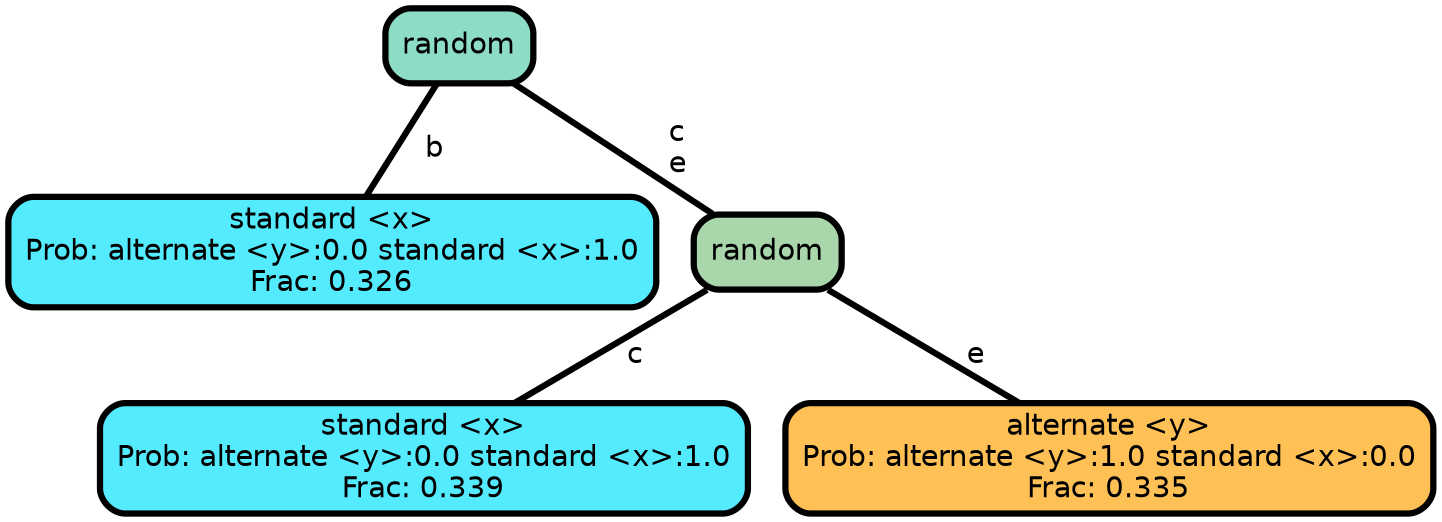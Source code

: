 graph Tree {
node [shape=box, style="filled, rounded",color="black",penwidth="3",fontcolor="black",                 fontname=helvetica] ;
graph [ranksep="0 equally", splines=straight,                 bgcolor=transparent, dpi=200] ;
edge [fontname=helvetica, color=black] ;
0 [label="standard <x>
Prob: alternate <y>:0.0 standard <x>:1.0
Frac: 0.326", fillcolor="#55ebff"] ;
1 [label="random", fillcolor="#8ddcc6"] ;
2 [label="standard <x>
Prob: alternate <y>:0.0 standard <x>:1.0
Frac: 0.339", fillcolor="#55ebff"] ;
3 [label="random", fillcolor="#a9d6aa"] ;
4 [label="alternate <y>
Prob: alternate <y>:1.0 standard <x>:0.0
Frac: 0.335", fillcolor="#ffc155"] ;
1 -- 0 [label=" b",penwidth=3] ;
1 -- 3 [label=" c\n e",penwidth=3] ;
3 -- 2 [label=" c",penwidth=3] ;
3 -- 4 [label=" e",penwidth=3] ;
{rank = same;}}